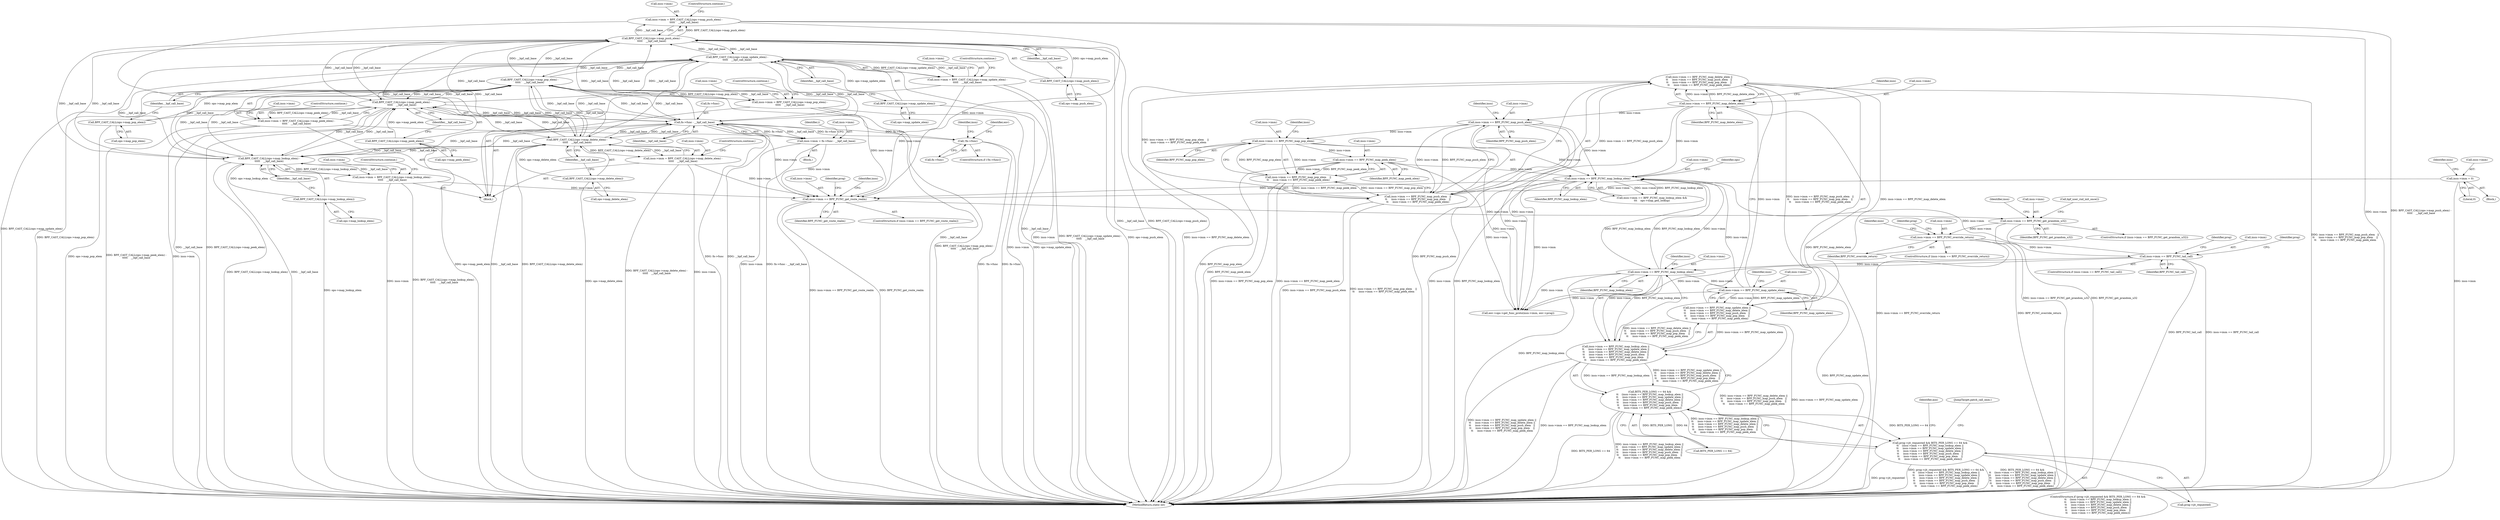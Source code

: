 digraph "0_linux_979d63d50c0c0f7bc537bf821e056cc9fe5abd38_3@API" {
"1000821" [label="(Call,insn->imm == BPF_FUNC_map_delete_elem ||\n\t\t     insn->imm == BPF_FUNC_map_push_elem   ||\n\t\t     insn->imm == BPF_FUNC_map_pop_elem    ||\n\t\t     insn->imm == BPF_FUNC_map_peek_elem)"];
"1000822" [label="(Call,insn->imm == BPF_FUNC_map_delete_elem)"];
"1000816" [label="(Call,insn->imm == BPF_FUNC_map_update_elem)"];
"1000810" [label="(Call,insn->imm == BPF_FUNC_map_lookup_elem)"];
"1000671" [label="(Call,insn->imm == BPF_FUNC_tail_call)"];
"1000660" [label="(Call,insn->imm == BPF_FUNC_override_return)"];
"1000653" [label="(Call,insn->imm == BPF_FUNC_get_prandom_u32)"];
"1000642" [label="(Call,insn->imm == BPF_FUNC_get_route_realm)"];
"1000981" [label="(Call,insn->imm = BPF_CAST_CALL(ops->map_push_elem) -\n\t\t\t\t\t    __bpf_call_base)"];
"1000985" [label="(Call,BPF_CAST_CALL(ops->map_push_elem) -\n\t\t\t\t\t    __bpf_call_base)"];
"1000986" [label="(Call,BPF_CAST_CALL(ops->map_push_elem))"];
"1000961" [label="(Call,BPF_CAST_CALL(ops->map_update_elem) -\n\t\t\t\t\t    __bpf_call_base)"];
"1000962" [label="(Call,BPF_CAST_CALL(ops->map_update_elem))"];
"1000997" [label="(Call,BPF_CAST_CALL(ops->map_pop_elem) -\n\t\t\t\t\t    __bpf_call_base)"];
"1000998" [label="(Call,BPF_CAST_CALL(ops->map_pop_elem))"];
"1001009" [label="(Call,BPF_CAST_CALL(ops->map_peek_elem) -\n\t\t\t\t\t    __bpf_call_base)"];
"1001010" [label="(Call,BPF_CAST_CALL(ops->map_peek_elem))"];
"1001050" [label="(Call,fn->func - __bpf_call_base)"];
"1001028" [label="(Call,!fn->func)"];
"1000949" [label="(Call,BPF_CAST_CALL(ops->map_lookup_elem) -\n\t\t\t\t\t    __bpf_call_base)"];
"1000950" [label="(Call,BPF_CAST_CALL(ops->map_lookup_elem))"];
"1000973" [label="(Call,BPF_CAST_CALL(ops->map_delete_elem) -\n\t\t\t\t\t    __bpf_call_base)"];
"1000974" [label="(Call,BPF_CAST_CALL(ops->map_delete_elem))"];
"1001046" [label="(Call,insn->imm = fn->func - __bpf_call_base)"];
"1000993" [label="(Call,insn->imm = BPF_CAST_CALL(ops->map_pop_elem) -\n\t\t\t\t\t    __bpf_call_base)"];
"1000945" [label="(Call,insn->imm = BPF_CAST_CALL(ops->map_lookup_elem) -\n\t\t\t\t\t    __bpf_call_base)"];
"1000700" [label="(Call,insn->imm = 0)"];
"1000957" [label="(Call,insn->imm = BPF_CAST_CALL(ops->map_update_elem) -\n\t\t\t\t\t    __bpf_call_base)"];
"1000872" [label="(Call,insn->imm == BPF_FUNC_map_lookup_elem)"];
"1000828" [label="(Call,insn->imm == BPF_FUNC_map_push_elem)"];
"1000839" [label="(Call,insn->imm == BPF_FUNC_map_peek_elem)"];
"1000834" [label="(Call,insn->imm == BPF_FUNC_map_pop_elem)"];
"1001005" [label="(Call,insn->imm = BPF_CAST_CALL(ops->map_peek_elem) -\n\t\t\t\t\t    __bpf_call_base)"];
"1000969" [label="(Call,insn->imm = BPF_CAST_CALL(ops->map_delete_elem) -\n\t\t\t\t\t    __bpf_call_base)"];
"1000827" [label="(Call,insn->imm == BPF_FUNC_map_push_elem   ||\n\t\t     insn->imm == BPF_FUNC_map_pop_elem    ||\n\t\t     insn->imm == BPF_FUNC_map_peek_elem)"];
"1000833" [label="(Call,insn->imm == BPF_FUNC_map_pop_elem    ||\n\t\t     insn->imm == BPF_FUNC_map_peek_elem)"];
"1000815" [label="(Call,insn->imm == BPF_FUNC_map_update_elem ||\n\t\t     insn->imm == BPF_FUNC_map_delete_elem ||\n\t\t     insn->imm == BPF_FUNC_map_push_elem   ||\n\t\t     insn->imm == BPF_FUNC_map_pop_elem    ||\n\t\t     insn->imm == BPF_FUNC_map_peek_elem)"];
"1000809" [label="(Call,insn->imm == BPF_FUNC_map_lookup_elem ||\n\t\t     insn->imm == BPF_FUNC_map_update_elem ||\n\t\t     insn->imm == BPF_FUNC_map_delete_elem ||\n\t\t     insn->imm == BPF_FUNC_map_push_elem   ||\n\t\t     insn->imm == BPF_FUNC_map_pop_elem    ||\n\t\t     insn->imm == BPF_FUNC_map_peek_elem)"];
"1000805" [label="(Call,BITS_PER_LONG == 64 &&\n\t\t    (insn->imm == BPF_FUNC_map_lookup_elem ||\n\t\t     insn->imm == BPF_FUNC_map_update_elem ||\n\t\t     insn->imm == BPF_FUNC_map_delete_elem ||\n\t\t     insn->imm == BPF_FUNC_map_push_elem   ||\n\t\t     insn->imm == BPF_FUNC_map_pop_elem    ||\n\t\t     insn->imm == BPF_FUNC_map_peek_elem))"];
"1000801" [label="(Call,prog->jit_requested && BITS_PER_LONG == 64 &&\n\t\t    (insn->imm == BPF_FUNC_map_lookup_elem ||\n\t\t     insn->imm == BPF_FUNC_map_update_elem ||\n\t\t     insn->imm == BPF_FUNC_map_delete_elem ||\n\t\t     insn->imm == BPF_FUNC_map_push_elem   ||\n\t\t     insn->imm == BPF_FUNC_map_pop_elem    ||\n\t\t     insn->imm == BPF_FUNC_map_peek_elem))"];
"1000830" [label="(Identifier,insn)"];
"1000704" [label="(Literal,0)"];
"1000660" [label="(Call,insn->imm == BPF_FUNC_override_return)"];
"1000670" [label="(ControlStructure,if (insn->imm == BPF_FUNC_tail_call))"];
"1000646" [label="(Identifier,BPF_FUNC_get_route_realm)"];
"1001017" [label="(JumpTarget,patch_call_imm:)"];
"1000943" [label="(Block,)"];
"1000836" [label="(Identifier,insn)"];
"1000987" [label="(Call,ops->map_push_elem)"];
"1000975" [label="(Call,ops->map_delete_elem)"];
"1000970" [label="(Call,insn->imm)"];
"1000986" [label="(Call,BPF_CAST_CALL(ops->map_push_elem))"];
"1000999" [label="(Call,ops->map_pop_elem)"];
"1000979" [label="(ControlStructure,continue;)"];
"1000873" [label="(Call,insn->imm)"];
"1000814" [label="(Identifier,BPF_FUNC_map_lookup_elem)"];
"1001011" [label="(Call,ops->map_peek_elem)"];
"1000659" [label="(ControlStructure,if (insn->imm == BPF_FUNC_override_return))"];
"1000700" [label="(Call,insn->imm = 0)"];
"1000820" [label="(Identifier,BPF_FUNC_map_update_elem)"];
"1000840" [label="(Call,insn->imm)"];
"1000664" [label="(Identifier,BPF_FUNC_override_return)"];
"1000667" [label="(Identifier,prog)"];
"1000652" [label="(ControlStructure,if (insn->imm == BPF_FUNC_get_prandom_u32))"];
"1000955" [label="(ControlStructure,continue;)"];
"1000657" [label="(Identifier,BPF_FUNC_get_prandom_u32)"];
"1000643" [label="(Call,insn->imm)"];
"1000966" [label="(Identifier,__bpf_call_base)"];
"1000843" [label="(Identifier,BPF_FUNC_map_peek_elem)"];
"1001057" [label="(MethodReturn,static int)"];
"1000982" [label="(Call,insn->imm)"];
"1001010" [label="(Call,BPF_CAST_CALL(ops->map_peek_elem))"];
"1000675" [label="(Identifier,BPF_FUNC_tail_call)"];
"1000957" [label="(Call,insn->imm = BPF_CAST_CALL(ops->map_update_elem) -\n\t\t\t\t\t    __bpf_call_base)"];
"1000803" [label="(Identifier,prog)"];
"1001006" [label="(Call,insn->imm)"];
"1000149" [label="(Identifier,i)"];
"1000661" [label="(Call,insn->imm)"];
"1000658" [label="(Call,bpf_user_rnd_init_once())"];
"1000801" [label="(Call,prog->jit_requested && BITS_PER_LONG == 64 &&\n\t\t    (insn->imm == BPF_FUNC_map_lookup_elem ||\n\t\t     insn->imm == BPF_FUNC_map_update_elem ||\n\t\t     insn->imm == BPF_FUNC_map_delete_elem ||\n\t\t     insn->imm == BPF_FUNC_map_push_elem   ||\n\t\t     insn->imm == BPF_FUNC_map_pop_elem    ||\n\t\t     insn->imm == BPF_FUNC_map_peek_elem))"];
"1000973" [label="(Call,BPF_CAST_CALL(ops->map_delete_elem) -\n\t\t\t\t\t    __bpf_call_base)"];
"1001015" [label="(ControlStructure,continue;)"];
"1000981" [label="(Call,insn->imm = BPF_CAST_CALL(ops->map_push_elem) -\n\t\t\t\t\t    __bpf_call_base)"];
"1001027" [label="(ControlStructure,if (!fn->func))"];
"1000949" [label="(Call,BPF_CAST_CALL(ops->map_lookup_elem) -\n\t\t\t\t\t    __bpf_call_base)"];
"1000662" [label="(Identifier,insn)"];
"1000827" [label="(Call,insn->imm == BPF_FUNC_map_push_elem   ||\n\t\t     insn->imm == BPF_FUNC_map_pop_elem    ||\n\t\t     insn->imm == BPF_FUNC_map_peek_elem)"];
"1000969" [label="(Call,insn->imm = BPF_CAST_CALL(ops->map_delete_elem) -\n\t\t\t\t\t    __bpf_call_base)"];
"1000818" [label="(Identifier,insn)"];
"1000641" [label="(ControlStructure,if (insn->imm == BPF_FUNC_get_route_realm))"];
"1000961" [label="(Call,BPF_CAST_CALL(ops->map_update_elem) -\n\t\t\t\t\t    __bpf_call_base)"];
"1000839" [label="(Call,insn->imm == BPF_FUNC_map_peek_elem)"];
"1000671" [label="(Call,insn->imm == BPF_FUNC_tail_call)"];
"1001050" [label="(Call,fn->func - __bpf_call_base)"];
"1000823" [label="(Call,insn->imm)"];
"1000963" [label="(Call,ops->map_update_elem)"];
"1001034" [label="(Identifier,env)"];
"1000673" [label="(Identifier,insn)"];
"1000991" [label="(ControlStructure,continue;)"];
"1000649" [label="(Identifier,prog)"];
"1000642" [label="(Call,insn->imm == BPF_FUNC_get_route_realm)"];
"1000826" [label="(Identifier,BPF_FUNC_map_delete_elem)"];
"1000834" [label="(Call,insn->imm == BPF_FUNC_map_pop_elem)"];
"1000962" [label="(Call,BPF_CAST_CALL(ops->map_update_elem))"];
"1000978" [label="(Identifier,__bpf_call_base)"];
"1001003" [label="(ControlStructure,continue;)"];
"1000985" [label="(Call,BPF_CAST_CALL(ops->map_push_elem) -\n\t\t\t\t\t    __bpf_call_base)"];
"1000946" [label="(Call,insn->imm)"];
"1000816" [label="(Call,insn->imm == BPF_FUNC_map_update_elem)"];
"1000707" [label="(Identifier,insn)"];
"1000835" [label="(Call,insn->imm)"];
"1000701" [label="(Call,insn->imm)"];
"1001051" [label="(Call,fn->func)"];
"1000967" [label="(ControlStructure,continue;)"];
"1000815" [label="(Call,insn->imm == BPF_FUNC_map_update_elem ||\n\t\t     insn->imm == BPF_FUNC_map_delete_elem ||\n\t\t     insn->imm == BPF_FUNC_map_push_elem   ||\n\t\t     insn->imm == BPF_FUNC_map_pop_elem    ||\n\t\t     insn->imm == BPF_FUNC_map_peek_elem)"];
"1000876" [label="(Identifier,BPF_FUNC_map_lookup_elem)"];
"1000974" [label="(Call,BPF_CAST_CALL(ops->map_delete_elem))"];
"1000805" [label="(Call,BITS_PER_LONG == 64 &&\n\t\t    (insn->imm == BPF_FUNC_map_lookup_elem ||\n\t\t     insn->imm == BPF_FUNC_map_update_elem ||\n\t\t     insn->imm == BPF_FUNC_map_delete_elem ||\n\t\t     insn->imm == BPF_FUNC_map_push_elem   ||\n\t\t     insn->imm == BPF_FUNC_map_pop_elem    ||\n\t\t     insn->imm == BPF_FUNC_map_peek_elem))"];
"1000824" [label="(Identifier,insn)"];
"1000951" [label="(Call,ops->map_lookup_elem)"];
"1001009" [label="(Call,BPF_CAST_CALL(ops->map_peek_elem) -\n\t\t\t\t\t    __bpf_call_base)"];
"1001048" [label="(Identifier,insn)"];
"1000809" [label="(Call,insn->imm == BPF_FUNC_map_lookup_elem ||\n\t\t     insn->imm == BPF_FUNC_map_update_elem ||\n\t\t     insn->imm == BPF_FUNC_map_delete_elem ||\n\t\t     insn->imm == BPF_FUNC_map_push_elem   ||\n\t\t     insn->imm == BPF_FUNC_map_pop_elem    ||\n\t\t     insn->imm == BPF_FUNC_map_peek_elem)"];
"1000802" [label="(Call,prog->jit_requested)"];
"1000832" [label="(Identifier,BPF_FUNC_map_push_elem)"];
"1001020" [label="(Call,env->ops->get_func_proto(insn->imm, env->prog))"];
"1001014" [label="(Identifier,__bpf_call_base)"];
"1000841" [label="(Identifier,insn)"];
"1000152" [label="(Block,)"];
"1000817" [label="(Call,insn->imm)"];
"1000822" [label="(Call,insn->imm == BPF_FUNC_map_delete_elem)"];
"1000654" [label="(Call,insn->imm)"];
"1000672" [label="(Call,insn->imm)"];
"1000833" [label="(Call,insn->imm == BPF_FUNC_map_pop_elem    ||\n\t\t     insn->imm == BPF_FUNC_map_peek_elem)"];
"1001046" [label="(Call,insn->imm = fn->func - __bpf_call_base)"];
"1001047" [label="(Call,insn->imm)"];
"1000846" [label="(Identifier,aux)"];
"1000821" [label="(Call,insn->imm == BPF_FUNC_map_delete_elem ||\n\t\t     insn->imm == BPF_FUNC_map_push_elem   ||\n\t\t     insn->imm == BPF_FUNC_map_pop_elem    ||\n\t\t     insn->imm == BPF_FUNC_map_peek_elem)"];
"1000994" [label="(Call,insn->imm)"];
"1000676" [label="(Block,)"];
"1000872" [label="(Call,insn->imm == BPF_FUNC_map_lookup_elem)"];
"1000945" [label="(Call,insn->imm = BPF_CAST_CALL(ops->map_lookup_elem) -\n\t\t\t\t\t    __bpf_call_base)"];
"1000871" [label="(Call,insn->imm == BPF_FUNC_map_lookup_elem &&\n\t\t\t    ops->map_gen_lookup)"];
"1000878" [label="(Identifier,ops)"];
"1001028" [label="(Call,!fn->func)"];
"1000811" [label="(Call,insn->imm)"];
"1000800" [label="(ControlStructure,if (prog->jit_requested && BITS_PER_LONG == 64 &&\n\t\t    (insn->imm == BPF_FUNC_map_lookup_elem ||\n\t\t     insn->imm == BPF_FUNC_map_update_elem ||\n\t\t     insn->imm == BPF_FUNC_map_delete_elem ||\n\t\t     insn->imm == BPF_FUNC_map_push_elem   ||\n\t\t     insn->imm == BPF_FUNC_map_pop_elem    ||\n\t\t     insn->imm == BPF_FUNC_map_peek_elem)))"];
"1000829" [label="(Call,insn->imm)"];
"1000838" [label="(Identifier,BPF_FUNC_map_pop_elem)"];
"1001005" [label="(Call,insn->imm = BPF_CAST_CALL(ops->map_peek_elem) -\n\t\t\t\t\t    __bpf_call_base)"];
"1000810" [label="(Call,insn->imm == BPF_FUNC_map_lookup_elem)"];
"1000653" [label="(Call,insn->imm == BPF_FUNC_get_prandom_u32)"];
"1000998" [label="(Call,BPF_CAST_CALL(ops->map_pop_elem))"];
"1000806" [label="(Call,BITS_PER_LONG == 64)"];
"1000655" [label="(Identifier,insn)"];
"1000993" [label="(Call,insn->imm = BPF_CAST_CALL(ops->map_pop_elem) -\n\t\t\t\t\t    __bpf_call_base)"];
"1001054" [label="(Identifier,__bpf_call_base)"];
"1000997" [label="(Call,BPF_CAST_CALL(ops->map_pop_elem) -\n\t\t\t\t\t    __bpf_call_base)"];
"1001002" [label="(Identifier,__bpf_call_base)"];
"1000828" [label="(Call,insn->imm == BPF_FUNC_map_push_elem)"];
"1000990" [label="(Identifier,__bpf_call_base)"];
"1001029" [label="(Call,fn->func)"];
"1000954" [label="(Identifier,__bpf_call_base)"];
"1000958" [label="(Call,insn->imm)"];
"1000950" [label="(Call,BPF_CAST_CALL(ops->map_lookup_elem))"];
"1000679" [label="(Identifier,prog)"];
"1000821" -> "1000815"  [label="AST: "];
"1000821" -> "1000822"  [label="CFG: "];
"1000821" -> "1000827"  [label="CFG: "];
"1000822" -> "1000821"  [label="AST: "];
"1000827" -> "1000821"  [label="AST: "];
"1000815" -> "1000821"  [label="CFG: "];
"1000821" -> "1001057"  [label="DDG: insn->imm == BPF_FUNC_map_push_elem   ||\n\t\t     insn->imm == BPF_FUNC_map_pop_elem    ||\n\t\t     insn->imm == BPF_FUNC_map_peek_elem"];
"1000821" -> "1001057"  [label="DDG: insn->imm == BPF_FUNC_map_delete_elem"];
"1000821" -> "1000815"  [label="DDG: insn->imm == BPF_FUNC_map_delete_elem"];
"1000821" -> "1000815"  [label="DDG: insn->imm == BPF_FUNC_map_push_elem   ||\n\t\t     insn->imm == BPF_FUNC_map_pop_elem    ||\n\t\t     insn->imm == BPF_FUNC_map_peek_elem"];
"1000822" -> "1000821"  [label="DDG: insn->imm"];
"1000822" -> "1000821"  [label="DDG: BPF_FUNC_map_delete_elem"];
"1000827" -> "1000821"  [label="DDG: insn->imm == BPF_FUNC_map_push_elem"];
"1000827" -> "1000821"  [label="DDG: insn->imm == BPF_FUNC_map_pop_elem    ||\n\t\t     insn->imm == BPF_FUNC_map_peek_elem"];
"1000822" -> "1000826"  [label="CFG: "];
"1000823" -> "1000822"  [label="AST: "];
"1000826" -> "1000822"  [label="AST: "];
"1000830" -> "1000822"  [label="CFG: "];
"1000822" -> "1001057"  [label="DDG: BPF_FUNC_map_delete_elem"];
"1000816" -> "1000822"  [label="DDG: insn->imm"];
"1000822" -> "1000828"  [label="DDG: insn->imm"];
"1000822" -> "1000872"  [label="DDG: insn->imm"];
"1000822" -> "1001020"  [label="DDG: insn->imm"];
"1000816" -> "1000815"  [label="AST: "];
"1000816" -> "1000820"  [label="CFG: "];
"1000817" -> "1000816"  [label="AST: "];
"1000820" -> "1000816"  [label="AST: "];
"1000824" -> "1000816"  [label="CFG: "];
"1000815" -> "1000816"  [label="CFG: "];
"1000816" -> "1001057"  [label="DDG: BPF_FUNC_map_update_elem"];
"1000816" -> "1000815"  [label="DDG: insn->imm"];
"1000816" -> "1000815"  [label="DDG: BPF_FUNC_map_update_elem"];
"1000810" -> "1000816"  [label="DDG: insn->imm"];
"1000816" -> "1000872"  [label="DDG: insn->imm"];
"1000816" -> "1001020"  [label="DDG: insn->imm"];
"1000810" -> "1000809"  [label="AST: "];
"1000810" -> "1000814"  [label="CFG: "];
"1000811" -> "1000810"  [label="AST: "];
"1000814" -> "1000810"  [label="AST: "];
"1000818" -> "1000810"  [label="CFG: "];
"1000809" -> "1000810"  [label="CFG: "];
"1000810" -> "1001057"  [label="DDG: BPF_FUNC_map_lookup_elem"];
"1000810" -> "1000809"  [label="DDG: insn->imm"];
"1000810" -> "1000809"  [label="DDG: BPF_FUNC_map_lookup_elem"];
"1000671" -> "1000810"  [label="DDG: insn->imm"];
"1000872" -> "1000810"  [label="DDG: BPF_FUNC_map_lookup_elem"];
"1000810" -> "1000872"  [label="DDG: insn->imm"];
"1000810" -> "1000872"  [label="DDG: BPF_FUNC_map_lookup_elem"];
"1000810" -> "1001020"  [label="DDG: insn->imm"];
"1000671" -> "1000670"  [label="AST: "];
"1000671" -> "1000675"  [label="CFG: "];
"1000672" -> "1000671"  [label="AST: "];
"1000675" -> "1000671"  [label="AST: "];
"1000679" -> "1000671"  [label="CFG: "];
"1000803" -> "1000671"  [label="CFG: "];
"1000671" -> "1001057"  [label="DDG: BPF_FUNC_tail_call"];
"1000671" -> "1001057"  [label="DDG: insn->imm == BPF_FUNC_tail_call"];
"1000660" -> "1000671"  [label="DDG: insn->imm"];
"1000671" -> "1000872"  [label="DDG: insn->imm"];
"1000671" -> "1001020"  [label="DDG: insn->imm"];
"1000660" -> "1000659"  [label="AST: "];
"1000660" -> "1000664"  [label="CFG: "];
"1000661" -> "1000660"  [label="AST: "];
"1000664" -> "1000660"  [label="AST: "];
"1000667" -> "1000660"  [label="CFG: "];
"1000673" -> "1000660"  [label="CFG: "];
"1000660" -> "1001057"  [label="DDG: insn->imm == BPF_FUNC_override_return"];
"1000660" -> "1001057"  [label="DDG: BPF_FUNC_override_return"];
"1000653" -> "1000660"  [label="DDG: insn->imm"];
"1000653" -> "1000652"  [label="AST: "];
"1000653" -> "1000657"  [label="CFG: "];
"1000654" -> "1000653"  [label="AST: "];
"1000657" -> "1000653"  [label="AST: "];
"1000658" -> "1000653"  [label="CFG: "];
"1000662" -> "1000653"  [label="CFG: "];
"1000653" -> "1001057"  [label="DDG: insn->imm == BPF_FUNC_get_prandom_u32"];
"1000653" -> "1001057"  [label="DDG: BPF_FUNC_get_prandom_u32"];
"1000642" -> "1000653"  [label="DDG: insn->imm"];
"1000642" -> "1000641"  [label="AST: "];
"1000642" -> "1000646"  [label="CFG: "];
"1000643" -> "1000642"  [label="AST: "];
"1000646" -> "1000642"  [label="AST: "];
"1000649" -> "1000642"  [label="CFG: "];
"1000655" -> "1000642"  [label="CFG: "];
"1000642" -> "1001057"  [label="DDG: BPF_FUNC_get_route_realm"];
"1000642" -> "1001057"  [label="DDG: insn->imm == BPF_FUNC_get_route_realm"];
"1000981" -> "1000642"  [label="DDG: insn->imm"];
"1001046" -> "1000642"  [label="DDG: insn->imm"];
"1000993" -> "1000642"  [label="DDG: insn->imm"];
"1000945" -> "1000642"  [label="DDG: insn->imm"];
"1000700" -> "1000642"  [label="DDG: insn->imm"];
"1000957" -> "1000642"  [label="DDG: insn->imm"];
"1000872" -> "1000642"  [label="DDG: insn->imm"];
"1001005" -> "1000642"  [label="DDG: insn->imm"];
"1000969" -> "1000642"  [label="DDG: insn->imm"];
"1000981" -> "1000943"  [label="AST: "];
"1000981" -> "1000985"  [label="CFG: "];
"1000982" -> "1000981"  [label="AST: "];
"1000985" -> "1000981"  [label="AST: "];
"1000991" -> "1000981"  [label="CFG: "];
"1000981" -> "1001057"  [label="DDG: insn->imm"];
"1000981" -> "1001057"  [label="DDG: BPF_CAST_CALL(ops->map_push_elem) -\n\t\t\t\t\t    __bpf_call_base"];
"1000985" -> "1000981"  [label="DDG: BPF_CAST_CALL(ops->map_push_elem)"];
"1000985" -> "1000981"  [label="DDG: __bpf_call_base"];
"1000985" -> "1000990"  [label="CFG: "];
"1000986" -> "1000985"  [label="AST: "];
"1000990" -> "1000985"  [label="AST: "];
"1000985" -> "1001057"  [label="DDG: __bpf_call_base"];
"1000985" -> "1001057"  [label="DDG: BPF_CAST_CALL(ops->map_push_elem)"];
"1000985" -> "1000949"  [label="DDG: __bpf_call_base"];
"1000985" -> "1000961"  [label="DDG: __bpf_call_base"];
"1000985" -> "1000973"  [label="DDG: __bpf_call_base"];
"1000986" -> "1000985"  [label="DDG: ops->map_push_elem"];
"1000961" -> "1000985"  [label="DDG: __bpf_call_base"];
"1000997" -> "1000985"  [label="DDG: __bpf_call_base"];
"1001009" -> "1000985"  [label="DDG: __bpf_call_base"];
"1001050" -> "1000985"  [label="DDG: __bpf_call_base"];
"1000949" -> "1000985"  [label="DDG: __bpf_call_base"];
"1000973" -> "1000985"  [label="DDG: __bpf_call_base"];
"1000985" -> "1000997"  [label="DDG: __bpf_call_base"];
"1000985" -> "1001009"  [label="DDG: __bpf_call_base"];
"1000985" -> "1001050"  [label="DDG: __bpf_call_base"];
"1000986" -> "1000987"  [label="CFG: "];
"1000987" -> "1000986"  [label="AST: "];
"1000990" -> "1000986"  [label="CFG: "];
"1000986" -> "1001057"  [label="DDG: ops->map_push_elem"];
"1000961" -> "1000957"  [label="AST: "];
"1000961" -> "1000966"  [label="CFG: "];
"1000962" -> "1000961"  [label="AST: "];
"1000966" -> "1000961"  [label="AST: "];
"1000957" -> "1000961"  [label="CFG: "];
"1000961" -> "1001057"  [label="DDG: BPF_CAST_CALL(ops->map_update_elem)"];
"1000961" -> "1001057"  [label="DDG: __bpf_call_base"];
"1000961" -> "1000949"  [label="DDG: __bpf_call_base"];
"1000961" -> "1000957"  [label="DDG: BPF_CAST_CALL(ops->map_update_elem)"];
"1000961" -> "1000957"  [label="DDG: __bpf_call_base"];
"1000962" -> "1000961"  [label="DDG: ops->map_update_elem"];
"1000997" -> "1000961"  [label="DDG: __bpf_call_base"];
"1001009" -> "1000961"  [label="DDG: __bpf_call_base"];
"1001050" -> "1000961"  [label="DDG: __bpf_call_base"];
"1000949" -> "1000961"  [label="DDG: __bpf_call_base"];
"1000973" -> "1000961"  [label="DDG: __bpf_call_base"];
"1000961" -> "1000973"  [label="DDG: __bpf_call_base"];
"1000961" -> "1000997"  [label="DDG: __bpf_call_base"];
"1000961" -> "1001009"  [label="DDG: __bpf_call_base"];
"1000961" -> "1001050"  [label="DDG: __bpf_call_base"];
"1000962" -> "1000963"  [label="CFG: "];
"1000963" -> "1000962"  [label="AST: "];
"1000966" -> "1000962"  [label="CFG: "];
"1000962" -> "1001057"  [label="DDG: ops->map_update_elem"];
"1000997" -> "1000993"  [label="AST: "];
"1000997" -> "1001002"  [label="CFG: "];
"1000998" -> "1000997"  [label="AST: "];
"1001002" -> "1000997"  [label="AST: "];
"1000993" -> "1000997"  [label="CFG: "];
"1000997" -> "1001057"  [label="DDG: BPF_CAST_CALL(ops->map_pop_elem)"];
"1000997" -> "1001057"  [label="DDG: __bpf_call_base"];
"1000997" -> "1000949"  [label="DDG: __bpf_call_base"];
"1000997" -> "1000973"  [label="DDG: __bpf_call_base"];
"1000997" -> "1000993"  [label="DDG: BPF_CAST_CALL(ops->map_pop_elem)"];
"1000997" -> "1000993"  [label="DDG: __bpf_call_base"];
"1000998" -> "1000997"  [label="DDG: ops->map_pop_elem"];
"1001009" -> "1000997"  [label="DDG: __bpf_call_base"];
"1001050" -> "1000997"  [label="DDG: __bpf_call_base"];
"1000949" -> "1000997"  [label="DDG: __bpf_call_base"];
"1000973" -> "1000997"  [label="DDG: __bpf_call_base"];
"1000997" -> "1001009"  [label="DDG: __bpf_call_base"];
"1000997" -> "1001050"  [label="DDG: __bpf_call_base"];
"1000998" -> "1000999"  [label="CFG: "];
"1000999" -> "1000998"  [label="AST: "];
"1001002" -> "1000998"  [label="CFG: "];
"1000998" -> "1001057"  [label="DDG: ops->map_pop_elem"];
"1001009" -> "1001005"  [label="AST: "];
"1001009" -> "1001014"  [label="CFG: "];
"1001010" -> "1001009"  [label="AST: "];
"1001014" -> "1001009"  [label="AST: "];
"1001005" -> "1001009"  [label="CFG: "];
"1001009" -> "1001057"  [label="DDG: __bpf_call_base"];
"1001009" -> "1001057"  [label="DDG: BPF_CAST_CALL(ops->map_peek_elem)"];
"1001009" -> "1000949"  [label="DDG: __bpf_call_base"];
"1001009" -> "1000973"  [label="DDG: __bpf_call_base"];
"1001009" -> "1001005"  [label="DDG: BPF_CAST_CALL(ops->map_peek_elem)"];
"1001009" -> "1001005"  [label="DDG: __bpf_call_base"];
"1001010" -> "1001009"  [label="DDG: ops->map_peek_elem"];
"1001050" -> "1001009"  [label="DDG: __bpf_call_base"];
"1000949" -> "1001009"  [label="DDG: __bpf_call_base"];
"1000973" -> "1001009"  [label="DDG: __bpf_call_base"];
"1001009" -> "1001050"  [label="DDG: __bpf_call_base"];
"1001010" -> "1001011"  [label="CFG: "];
"1001011" -> "1001010"  [label="AST: "];
"1001014" -> "1001010"  [label="CFG: "];
"1001010" -> "1001057"  [label="DDG: ops->map_peek_elem"];
"1001050" -> "1001046"  [label="AST: "];
"1001050" -> "1001054"  [label="CFG: "];
"1001051" -> "1001050"  [label="AST: "];
"1001054" -> "1001050"  [label="AST: "];
"1001046" -> "1001050"  [label="CFG: "];
"1001050" -> "1001057"  [label="DDG: fn->func"];
"1001050" -> "1001057"  [label="DDG: __bpf_call_base"];
"1001050" -> "1000949"  [label="DDG: __bpf_call_base"];
"1001050" -> "1000973"  [label="DDG: __bpf_call_base"];
"1001050" -> "1001028"  [label="DDG: fn->func"];
"1001050" -> "1001046"  [label="DDG: fn->func"];
"1001050" -> "1001046"  [label="DDG: __bpf_call_base"];
"1001028" -> "1001050"  [label="DDG: fn->func"];
"1000949" -> "1001050"  [label="DDG: __bpf_call_base"];
"1000973" -> "1001050"  [label="DDG: __bpf_call_base"];
"1001028" -> "1001027"  [label="AST: "];
"1001028" -> "1001029"  [label="CFG: "];
"1001029" -> "1001028"  [label="AST: "];
"1001034" -> "1001028"  [label="CFG: "];
"1001048" -> "1001028"  [label="CFG: "];
"1001028" -> "1001057"  [label="DDG: !fn->func"];
"1001028" -> "1001057"  [label="DDG: fn->func"];
"1000949" -> "1000945"  [label="AST: "];
"1000949" -> "1000954"  [label="CFG: "];
"1000950" -> "1000949"  [label="AST: "];
"1000954" -> "1000949"  [label="AST: "];
"1000945" -> "1000949"  [label="CFG: "];
"1000949" -> "1001057"  [label="DDG: BPF_CAST_CALL(ops->map_lookup_elem)"];
"1000949" -> "1001057"  [label="DDG: __bpf_call_base"];
"1000949" -> "1000945"  [label="DDG: BPF_CAST_CALL(ops->map_lookup_elem)"];
"1000949" -> "1000945"  [label="DDG: __bpf_call_base"];
"1000950" -> "1000949"  [label="DDG: ops->map_lookup_elem"];
"1000973" -> "1000949"  [label="DDG: __bpf_call_base"];
"1000949" -> "1000973"  [label="DDG: __bpf_call_base"];
"1000950" -> "1000951"  [label="CFG: "];
"1000951" -> "1000950"  [label="AST: "];
"1000954" -> "1000950"  [label="CFG: "];
"1000950" -> "1001057"  [label="DDG: ops->map_lookup_elem"];
"1000973" -> "1000969"  [label="AST: "];
"1000973" -> "1000978"  [label="CFG: "];
"1000974" -> "1000973"  [label="AST: "];
"1000978" -> "1000973"  [label="AST: "];
"1000969" -> "1000973"  [label="CFG: "];
"1000973" -> "1001057"  [label="DDG: BPF_CAST_CALL(ops->map_delete_elem)"];
"1000973" -> "1001057"  [label="DDG: __bpf_call_base"];
"1000973" -> "1000969"  [label="DDG: BPF_CAST_CALL(ops->map_delete_elem)"];
"1000973" -> "1000969"  [label="DDG: __bpf_call_base"];
"1000974" -> "1000973"  [label="DDG: ops->map_delete_elem"];
"1000974" -> "1000975"  [label="CFG: "];
"1000975" -> "1000974"  [label="AST: "];
"1000978" -> "1000974"  [label="CFG: "];
"1000974" -> "1001057"  [label="DDG: ops->map_delete_elem"];
"1001046" -> "1000152"  [label="AST: "];
"1001047" -> "1001046"  [label="AST: "];
"1000149" -> "1001046"  [label="CFG: "];
"1001046" -> "1001057"  [label="DDG: insn->imm"];
"1001046" -> "1001057"  [label="DDG: fn->func - __bpf_call_base"];
"1000993" -> "1000943"  [label="AST: "];
"1000994" -> "1000993"  [label="AST: "];
"1001003" -> "1000993"  [label="CFG: "];
"1000993" -> "1001057"  [label="DDG: BPF_CAST_CALL(ops->map_pop_elem) -\n\t\t\t\t\t    __bpf_call_base"];
"1000993" -> "1001057"  [label="DDG: insn->imm"];
"1000945" -> "1000943"  [label="AST: "];
"1000946" -> "1000945"  [label="AST: "];
"1000955" -> "1000945"  [label="CFG: "];
"1000945" -> "1001057"  [label="DDG: insn->imm"];
"1000945" -> "1001057"  [label="DDG: BPF_CAST_CALL(ops->map_lookup_elem) -\n\t\t\t\t\t    __bpf_call_base"];
"1000700" -> "1000676"  [label="AST: "];
"1000700" -> "1000704"  [label="CFG: "];
"1000701" -> "1000700"  [label="AST: "];
"1000704" -> "1000700"  [label="AST: "];
"1000707" -> "1000700"  [label="CFG: "];
"1000700" -> "1001057"  [label="DDG: insn->imm"];
"1000957" -> "1000943"  [label="AST: "];
"1000958" -> "1000957"  [label="AST: "];
"1000967" -> "1000957"  [label="CFG: "];
"1000957" -> "1001057"  [label="DDG: insn->imm"];
"1000957" -> "1001057"  [label="DDG: BPF_CAST_CALL(ops->map_update_elem) -\n\t\t\t\t\t    __bpf_call_base"];
"1000872" -> "1000871"  [label="AST: "];
"1000872" -> "1000876"  [label="CFG: "];
"1000873" -> "1000872"  [label="AST: "];
"1000876" -> "1000872"  [label="AST: "];
"1000878" -> "1000872"  [label="CFG: "];
"1000871" -> "1000872"  [label="CFG: "];
"1000872" -> "1001057"  [label="DDG: insn->imm"];
"1000872" -> "1001057"  [label="DDG: BPF_FUNC_map_lookup_elem"];
"1000872" -> "1000871"  [label="DDG: insn->imm"];
"1000872" -> "1000871"  [label="DDG: BPF_FUNC_map_lookup_elem"];
"1000828" -> "1000872"  [label="DDG: insn->imm"];
"1000839" -> "1000872"  [label="DDG: insn->imm"];
"1000834" -> "1000872"  [label="DDG: insn->imm"];
"1000872" -> "1001020"  [label="DDG: insn->imm"];
"1000828" -> "1000827"  [label="AST: "];
"1000828" -> "1000832"  [label="CFG: "];
"1000829" -> "1000828"  [label="AST: "];
"1000832" -> "1000828"  [label="AST: "];
"1000836" -> "1000828"  [label="CFG: "];
"1000827" -> "1000828"  [label="CFG: "];
"1000828" -> "1001057"  [label="DDG: BPF_FUNC_map_push_elem"];
"1000828" -> "1000827"  [label="DDG: insn->imm"];
"1000828" -> "1000827"  [label="DDG: BPF_FUNC_map_push_elem"];
"1000828" -> "1000834"  [label="DDG: insn->imm"];
"1000828" -> "1001020"  [label="DDG: insn->imm"];
"1000839" -> "1000833"  [label="AST: "];
"1000839" -> "1000843"  [label="CFG: "];
"1000840" -> "1000839"  [label="AST: "];
"1000843" -> "1000839"  [label="AST: "];
"1000833" -> "1000839"  [label="CFG: "];
"1000839" -> "1001057"  [label="DDG: BPF_FUNC_map_peek_elem"];
"1000839" -> "1000833"  [label="DDG: insn->imm"];
"1000839" -> "1000833"  [label="DDG: BPF_FUNC_map_peek_elem"];
"1000834" -> "1000839"  [label="DDG: insn->imm"];
"1000839" -> "1001020"  [label="DDG: insn->imm"];
"1000834" -> "1000833"  [label="AST: "];
"1000834" -> "1000838"  [label="CFG: "];
"1000835" -> "1000834"  [label="AST: "];
"1000838" -> "1000834"  [label="AST: "];
"1000841" -> "1000834"  [label="CFG: "];
"1000833" -> "1000834"  [label="CFG: "];
"1000834" -> "1001057"  [label="DDG: BPF_FUNC_map_pop_elem"];
"1000834" -> "1000833"  [label="DDG: insn->imm"];
"1000834" -> "1000833"  [label="DDG: BPF_FUNC_map_pop_elem"];
"1000834" -> "1001020"  [label="DDG: insn->imm"];
"1001005" -> "1000943"  [label="AST: "];
"1001006" -> "1001005"  [label="AST: "];
"1001015" -> "1001005"  [label="CFG: "];
"1001005" -> "1001057"  [label="DDG: BPF_CAST_CALL(ops->map_peek_elem) -\n\t\t\t\t\t    __bpf_call_base"];
"1001005" -> "1001057"  [label="DDG: insn->imm"];
"1000969" -> "1000943"  [label="AST: "];
"1000970" -> "1000969"  [label="AST: "];
"1000979" -> "1000969"  [label="CFG: "];
"1000969" -> "1001057"  [label="DDG: BPF_CAST_CALL(ops->map_delete_elem) -\n\t\t\t\t\t    __bpf_call_base"];
"1000969" -> "1001057"  [label="DDG: insn->imm"];
"1000827" -> "1000833"  [label="CFG: "];
"1000833" -> "1000827"  [label="AST: "];
"1000827" -> "1001057"  [label="DDG: insn->imm == BPF_FUNC_map_push_elem"];
"1000827" -> "1001057"  [label="DDG: insn->imm == BPF_FUNC_map_pop_elem    ||\n\t\t     insn->imm == BPF_FUNC_map_peek_elem"];
"1000833" -> "1000827"  [label="DDG: insn->imm == BPF_FUNC_map_pop_elem"];
"1000833" -> "1000827"  [label="DDG: insn->imm == BPF_FUNC_map_peek_elem"];
"1000833" -> "1001057"  [label="DDG: insn->imm == BPF_FUNC_map_pop_elem"];
"1000833" -> "1001057"  [label="DDG: insn->imm == BPF_FUNC_map_peek_elem"];
"1000815" -> "1000809"  [label="AST: "];
"1000809" -> "1000815"  [label="CFG: "];
"1000815" -> "1001057"  [label="DDG: insn->imm == BPF_FUNC_map_update_elem"];
"1000815" -> "1001057"  [label="DDG: insn->imm == BPF_FUNC_map_delete_elem ||\n\t\t     insn->imm == BPF_FUNC_map_push_elem   ||\n\t\t     insn->imm == BPF_FUNC_map_pop_elem    ||\n\t\t     insn->imm == BPF_FUNC_map_peek_elem"];
"1000815" -> "1000809"  [label="DDG: insn->imm == BPF_FUNC_map_update_elem"];
"1000815" -> "1000809"  [label="DDG: insn->imm == BPF_FUNC_map_delete_elem ||\n\t\t     insn->imm == BPF_FUNC_map_push_elem   ||\n\t\t     insn->imm == BPF_FUNC_map_pop_elem    ||\n\t\t     insn->imm == BPF_FUNC_map_peek_elem"];
"1000809" -> "1000805"  [label="AST: "];
"1000805" -> "1000809"  [label="CFG: "];
"1000809" -> "1001057"  [label="DDG: insn->imm == BPF_FUNC_map_lookup_elem"];
"1000809" -> "1001057"  [label="DDG: insn->imm == BPF_FUNC_map_update_elem ||\n\t\t     insn->imm == BPF_FUNC_map_delete_elem ||\n\t\t     insn->imm == BPF_FUNC_map_push_elem   ||\n\t\t     insn->imm == BPF_FUNC_map_pop_elem    ||\n\t\t     insn->imm == BPF_FUNC_map_peek_elem"];
"1000809" -> "1000805"  [label="DDG: insn->imm == BPF_FUNC_map_lookup_elem"];
"1000809" -> "1000805"  [label="DDG: insn->imm == BPF_FUNC_map_update_elem ||\n\t\t     insn->imm == BPF_FUNC_map_delete_elem ||\n\t\t     insn->imm == BPF_FUNC_map_push_elem   ||\n\t\t     insn->imm == BPF_FUNC_map_pop_elem    ||\n\t\t     insn->imm == BPF_FUNC_map_peek_elem"];
"1000805" -> "1000801"  [label="AST: "];
"1000805" -> "1000806"  [label="CFG: "];
"1000806" -> "1000805"  [label="AST: "];
"1000801" -> "1000805"  [label="CFG: "];
"1000805" -> "1001057"  [label="DDG: BITS_PER_LONG == 64"];
"1000805" -> "1001057"  [label="DDG: insn->imm == BPF_FUNC_map_lookup_elem ||\n\t\t     insn->imm == BPF_FUNC_map_update_elem ||\n\t\t     insn->imm == BPF_FUNC_map_delete_elem ||\n\t\t     insn->imm == BPF_FUNC_map_push_elem   ||\n\t\t     insn->imm == BPF_FUNC_map_pop_elem    ||\n\t\t     insn->imm == BPF_FUNC_map_peek_elem"];
"1000805" -> "1000801"  [label="DDG: BITS_PER_LONG == 64"];
"1000805" -> "1000801"  [label="DDG: insn->imm == BPF_FUNC_map_lookup_elem ||\n\t\t     insn->imm == BPF_FUNC_map_update_elem ||\n\t\t     insn->imm == BPF_FUNC_map_delete_elem ||\n\t\t     insn->imm == BPF_FUNC_map_push_elem   ||\n\t\t     insn->imm == BPF_FUNC_map_pop_elem    ||\n\t\t     insn->imm == BPF_FUNC_map_peek_elem"];
"1000806" -> "1000805"  [label="DDG: BITS_PER_LONG"];
"1000806" -> "1000805"  [label="DDG: 64"];
"1000801" -> "1000800"  [label="AST: "];
"1000801" -> "1000802"  [label="CFG: "];
"1000802" -> "1000801"  [label="AST: "];
"1000846" -> "1000801"  [label="CFG: "];
"1001017" -> "1000801"  [label="CFG: "];
"1000801" -> "1001057"  [label="DDG: BITS_PER_LONG == 64 &&\n\t\t    (insn->imm == BPF_FUNC_map_lookup_elem ||\n\t\t     insn->imm == BPF_FUNC_map_update_elem ||\n\t\t     insn->imm == BPF_FUNC_map_delete_elem ||\n\t\t     insn->imm == BPF_FUNC_map_push_elem   ||\n\t\t     insn->imm == BPF_FUNC_map_pop_elem    ||\n\t\t     insn->imm == BPF_FUNC_map_peek_elem)"];
"1000801" -> "1001057"  [label="DDG: prog->jit_requested"];
"1000801" -> "1001057"  [label="DDG: prog->jit_requested && BITS_PER_LONG == 64 &&\n\t\t    (insn->imm == BPF_FUNC_map_lookup_elem ||\n\t\t     insn->imm == BPF_FUNC_map_update_elem ||\n\t\t     insn->imm == BPF_FUNC_map_delete_elem ||\n\t\t     insn->imm == BPF_FUNC_map_push_elem   ||\n\t\t     insn->imm == BPF_FUNC_map_pop_elem    ||\n\t\t     insn->imm == BPF_FUNC_map_peek_elem)"];
}
